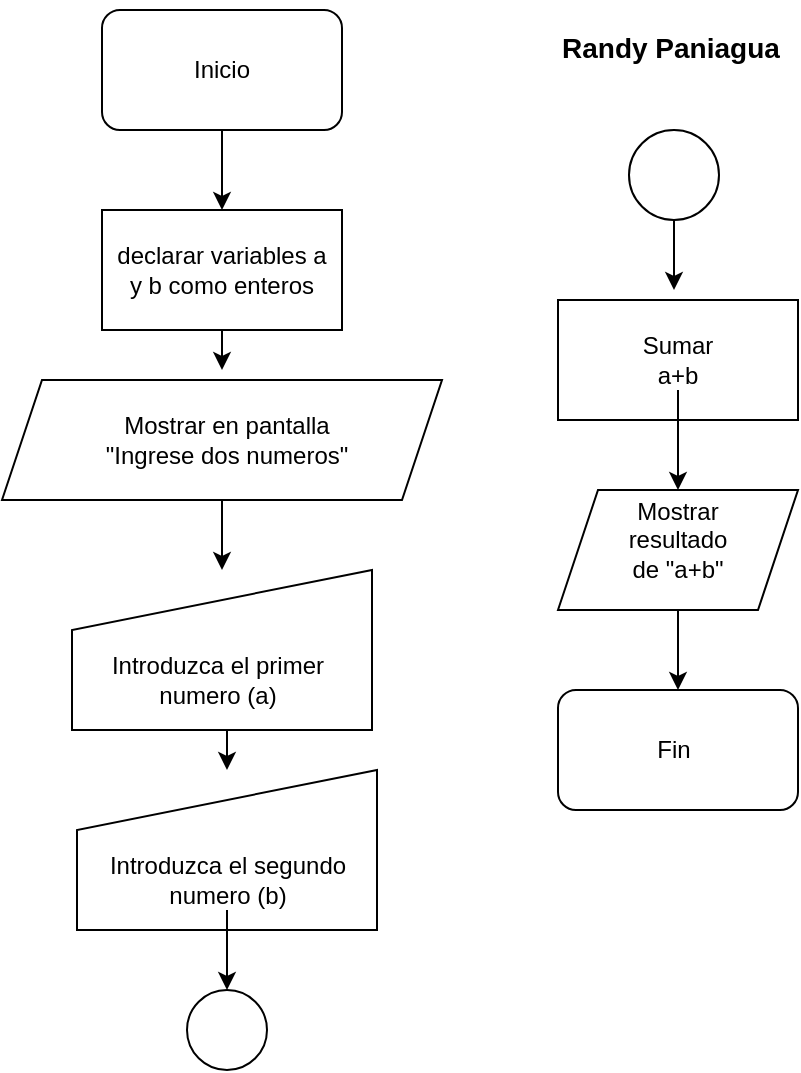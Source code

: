 <mxfile version="26.1.1">
  <diagram id="C5RBs43oDa-KdzZeNtuy" name="Page-1">
    <mxGraphModel dx="1020" dy="504" grid="1" gridSize="10" guides="1" tooltips="1" connect="1" arrows="1" fold="1" page="1" pageScale="1" pageWidth="827" pageHeight="1169" math="0" shadow="0">
      <root>
        <mxCell id="WIyWlLk6GJQsqaUBKTNV-0" />
        <mxCell id="WIyWlLk6GJQsqaUBKTNV-1" parent="WIyWlLk6GJQsqaUBKTNV-0" />
        <mxCell id="AOaadNG6hdJLpvKNnxBq-0" style="edgeStyle=orthogonalEdgeStyle;rounded=0;orthogonalLoop=1;jettySize=auto;html=1;exitX=0.5;exitY=1;exitDx=0;exitDy=0;entryX=0.5;entryY=0;entryDx=0;entryDy=0;" parent="WIyWlLk6GJQsqaUBKTNV-1" source="AOaadNG6hdJLpvKNnxBq-1" target="AOaadNG6hdJLpvKNnxBq-4" edge="1">
          <mxGeometry relative="1" as="geometry" />
        </mxCell>
        <mxCell id="AOaadNG6hdJLpvKNnxBq-1" value="" style="rounded=1;whiteSpace=wrap;html=1;" parent="WIyWlLk6GJQsqaUBKTNV-1" vertex="1">
          <mxGeometry x="265" y="140" width="120" height="60" as="geometry" />
        </mxCell>
        <mxCell id="AOaadNG6hdJLpvKNnxBq-2" value="Inicio" style="text;html=1;align=center;verticalAlign=middle;whiteSpace=wrap;rounded=0;" parent="WIyWlLk6GJQsqaUBKTNV-1" vertex="1">
          <mxGeometry x="295" y="155" width="60" height="30" as="geometry" />
        </mxCell>
        <mxCell id="AOaadNG6hdJLpvKNnxBq-3" style="edgeStyle=orthogonalEdgeStyle;rounded=0;orthogonalLoop=1;jettySize=auto;html=1;exitX=0.5;exitY=1;exitDx=0;exitDy=0;" parent="WIyWlLk6GJQsqaUBKTNV-1" source="AOaadNG6hdJLpvKNnxBq-4" edge="1">
          <mxGeometry relative="1" as="geometry">
            <mxPoint x="325" y="320" as="targetPoint" />
          </mxGeometry>
        </mxCell>
        <mxCell id="AOaadNG6hdJLpvKNnxBq-4" value="" style="rounded=0;whiteSpace=wrap;html=1;" parent="WIyWlLk6GJQsqaUBKTNV-1" vertex="1">
          <mxGeometry x="265" y="240" width="120" height="60" as="geometry" />
        </mxCell>
        <mxCell id="AOaadNG6hdJLpvKNnxBq-5" value="declarar variables a y b como enteros" style="text;html=1;align=center;verticalAlign=middle;whiteSpace=wrap;rounded=0;" parent="WIyWlLk6GJQsqaUBKTNV-1" vertex="1">
          <mxGeometry x="270" y="255" width="110" height="30" as="geometry" />
        </mxCell>
        <mxCell id="B_7hZ-ej9ax_e6SP-rg2-0" style="edgeStyle=orthogonalEdgeStyle;rounded=0;orthogonalLoop=1;jettySize=auto;html=1;exitX=0.5;exitY=1;exitDx=0;exitDy=0;entryX=0.5;entryY=0;entryDx=0;entryDy=0;" edge="1" parent="WIyWlLk6GJQsqaUBKTNV-1" source="AOaadNG6hdJLpvKNnxBq-7" target="AOaadNG6hdJLpvKNnxBq-18">
          <mxGeometry relative="1" as="geometry" />
        </mxCell>
        <mxCell id="AOaadNG6hdJLpvKNnxBq-7" value="" style="shape=manualInput;whiteSpace=wrap;html=1;" parent="WIyWlLk6GJQsqaUBKTNV-1" vertex="1">
          <mxGeometry x="250" y="420" width="150" height="80" as="geometry" />
        </mxCell>
        <mxCell id="AOaadNG6hdJLpvKNnxBq-8" value="Introduzca el primer numero (a)" style="text;html=1;align=center;verticalAlign=middle;whiteSpace=wrap;rounded=0;" parent="WIyWlLk6GJQsqaUBKTNV-1" vertex="1">
          <mxGeometry x="261" y="460" width="124" height="30" as="geometry" />
        </mxCell>
        <mxCell id="AOaadNG6hdJLpvKNnxBq-9" style="edgeStyle=orthogonalEdgeStyle;rounded=0;orthogonalLoop=1;jettySize=auto;html=1;exitX=0.5;exitY=1;exitDx=0;exitDy=0;entryX=0.5;entryY=0;entryDx=0;entryDy=0;" parent="WIyWlLk6GJQsqaUBKTNV-1" source="AOaadNG6hdJLpvKNnxBq-10" target="AOaadNG6hdJLpvKNnxBq-7" edge="1">
          <mxGeometry relative="1" as="geometry" />
        </mxCell>
        <mxCell id="AOaadNG6hdJLpvKNnxBq-10" value="" style="shape=parallelogram;perimeter=parallelogramPerimeter;whiteSpace=wrap;html=1;fixedSize=1;" parent="WIyWlLk6GJQsqaUBKTNV-1" vertex="1">
          <mxGeometry x="215" y="325" width="220" height="60" as="geometry" />
        </mxCell>
        <mxCell id="AOaadNG6hdJLpvKNnxBq-11" value="Mostrar en pantalla &quot;Ingrese dos numeros&quot;" style="text;html=1;align=center;verticalAlign=middle;whiteSpace=wrap;rounded=0;" parent="WIyWlLk6GJQsqaUBKTNV-1" vertex="1">
          <mxGeometry x="255" y="340" width="145" height="30" as="geometry" />
        </mxCell>
        <mxCell id="AOaadNG6hdJLpvKNnxBq-15" value="" style="rounded=1;whiteSpace=wrap;html=1;" parent="WIyWlLk6GJQsqaUBKTNV-1" vertex="1">
          <mxGeometry x="493" y="480" width="120" height="60" as="geometry" />
        </mxCell>
        <mxCell id="AOaadNG6hdJLpvKNnxBq-16" value="Fin" style="text;html=1;align=center;verticalAlign=middle;whiteSpace=wrap;rounded=0;" parent="WIyWlLk6GJQsqaUBKTNV-1" vertex="1">
          <mxGeometry x="521" y="495" width="60" height="30" as="geometry" />
        </mxCell>
        <mxCell id="AOaadNG6hdJLpvKNnxBq-18" value="" style="shape=manualInput;whiteSpace=wrap;html=1;" parent="WIyWlLk6GJQsqaUBKTNV-1" vertex="1">
          <mxGeometry x="252.5" y="520" width="150" height="80" as="geometry" />
        </mxCell>
        <mxCell id="B_7hZ-ej9ax_e6SP-rg2-3" style="edgeStyle=orthogonalEdgeStyle;rounded=0;orthogonalLoop=1;jettySize=auto;html=1;entryX=0.5;entryY=0;entryDx=0;entryDy=0;" edge="1" parent="WIyWlLk6GJQsqaUBKTNV-1" source="AOaadNG6hdJLpvKNnxBq-19" target="B_7hZ-ej9ax_e6SP-rg2-2">
          <mxGeometry relative="1" as="geometry" />
        </mxCell>
        <mxCell id="AOaadNG6hdJLpvKNnxBq-19" value="Introduzca el segundo numero (b)" style="text;html=1;align=center;verticalAlign=middle;whiteSpace=wrap;rounded=0;" parent="WIyWlLk6GJQsqaUBKTNV-1" vertex="1">
          <mxGeometry x="265.5" y="560" width="124" height="30" as="geometry" />
        </mxCell>
        <mxCell id="B_7hZ-ej9ax_e6SP-rg2-2" value="" style="ellipse;whiteSpace=wrap;html=1;aspect=fixed;" vertex="1" parent="WIyWlLk6GJQsqaUBKTNV-1">
          <mxGeometry x="307.5" y="630" width="40" height="40" as="geometry" />
        </mxCell>
        <mxCell id="B_7hZ-ej9ax_e6SP-rg2-4" value="" style="rounded=0;whiteSpace=wrap;html=1;" vertex="1" parent="WIyWlLk6GJQsqaUBKTNV-1">
          <mxGeometry x="493" y="285" width="120" height="60" as="geometry" />
        </mxCell>
        <mxCell id="B_7hZ-ej9ax_e6SP-rg2-8" style="edgeStyle=orthogonalEdgeStyle;rounded=0;orthogonalLoop=1;jettySize=auto;html=1;entryX=0.5;entryY=0;entryDx=0;entryDy=0;" edge="1" parent="WIyWlLk6GJQsqaUBKTNV-1" source="B_7hZ-ej9ax_e6SP-rg2-5" target="B_7hZ-ej9ax_e6SP-rg2-7">
          <mxGeometry relative="1" as="geometry" />
        </mxCell>
        <mxCell id="B_7hZ-ej9ax_e6SP-rg2-5" value="Sumar a+b" style="text;html=1;align=center;verticalAlign=middle;whiteSpace=wrap;rounded=0;" vertex="1" parent="WIyWlLk6GJQsqaUBKTNV-1">
          <mxGeometry x="523" y="300" width="60" height="30" as="geometry" />
        </mxCell>
        <mxCell id="B_7hZ-ej9ax_e6SP-rg2-10" style="edgeStyle=orthogonalEdgeStyle;rounded=0;orthogonalLoop=1;jettySize=auto;html=1;exitX=0.5;exitY=1;exitDx=0;exitDy=0;entryX=0.5;entryY=0;entryDx=0;entryDy=0;" edge="1" parent="WIyWlLk6GJQsqaUBKTNV-1" source="B_7hZ-ej9ax_e6SP-rg2-7" target="AOaadNG6hdJLpvKNnxBq-15">
          <mxGeometry relative="1" as="geometry" />
        </mxCell>
        <mxCell id="B_7hZ-ej9ax_e6SP-rg2-7" value="" style="shape=parallelogram;perimeter=parallelogramPerimeter;whiteSpace=wrap;html=1;fixedSize=1;" vertex="1" parent="WIyWlLk6GJQsqaUBKTNV-1">
          <mxGeometry x="493" y="380" width="120" height="60" as="geometry" />
        </mxCell>
        <mxCell id="B_7hZ-ej9ax_e6SP-rg2-9" value="Mostrar resultado de &quot;a+b&quot;" style="text;html=1;align=center;verticalAlign=middle;whiteSpace=wrap;rounded=0;" vertex="1" parent="WIyWlLk6GJQsqaUBKTNV-1">
          <mxGeometry x="523" y="390" width="60" height="30" as="geometry" />
        </mxCell>
        <mxCell id="B_7hZ-ej9ax_e6SP-rg2-12" style="edgeStyle=orthogonalEdgeStyle;rounded=0;orthogonalLoop=1;jettySize=auto;html=1;exitX=0.5;exitY=1;exitDx=0;exitDy=0;" edge="1" parent="WIyWlLk6GJQsqaUBKTNV-1" source="B_7hZ-ej9ax_e6SP-rg2-11">
          <mxGeometry relative="1" as="geometry">
            <mxPoint x="551" y="280" as="targetPoint" />
          </mxGeometry>
        </mxCell>
        <mxCell id="B_7hZ-ej9ax_e6SP-rg2-11" value="" style="ellipse;whiteSpace=wrap;html=1;aspect=fixed;" vertex="1" parent="WIyWlLk6GJQsqaUBKTNV-1">
          <mxGeometry x="528.5" y="200" width="45" height="45" as="geometry" />
        </mxCell>
        <mxCell id="B_7hZ-ej9ax_e6SP-rg2-13" value="&lt;h1 style=&quot;margin-top: 0px;&quot;&gt;&lt;div&gt;&lt;font style=&quot;font-size: 14px;&quot;&gt;Randy Paniagua&lt;/font&gt;&lt;/div&gt;&lt;/h1&gt;" style="text;html=1;whiteSpace=wrap;overflow=hidden;rounded=0;" vertex="1" parent="WIyWlLk6GJQsqaUBKTNV-1">
          <mxGeometry x="492.63" y="135" width="116.75" height="50" as="geometry" />
        </mxCell>
      </root>
    </mxGraphModel>
  </diagram>
</mxfile>
